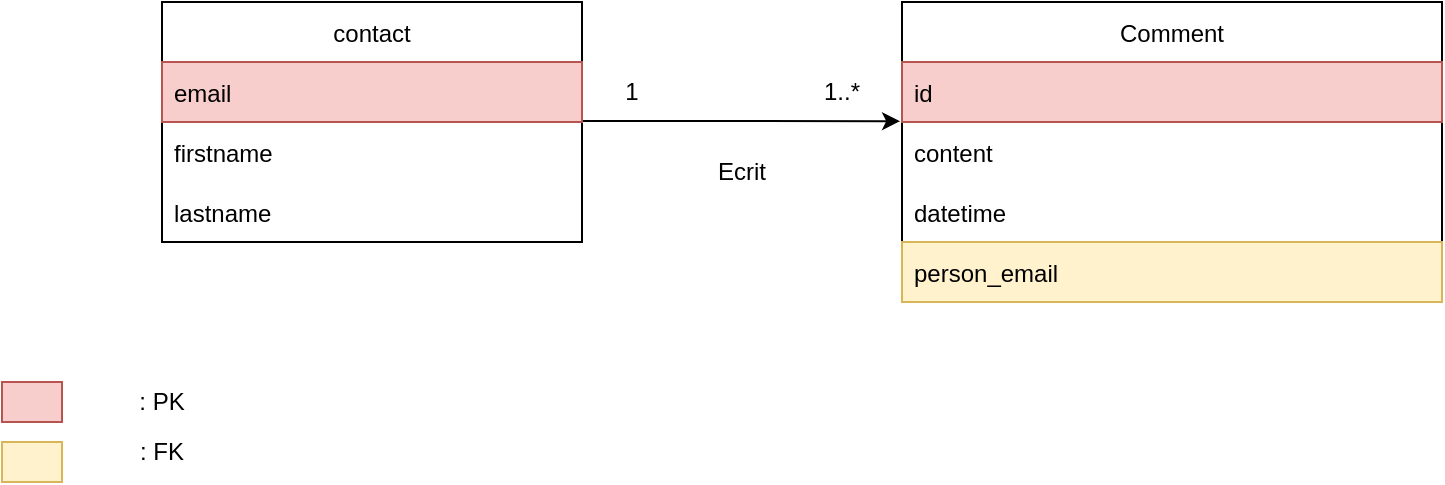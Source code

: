 <mxfile version="20.0.3" type="device"><diagram id="6kMX5MxO5EVJVeOgItiG" name="Page-1"><mxGraphModel dx="730" dy="737" grid="1" gridSize="10" guides="1" tooltips="1" connect="1" arrows="1" fold="1" page="1" pageScale="1" pageWidth="827" pageHeight="1169" math="0" shadow="0"><root><mxCell id="0"/><mxCell id="1" parent="0"/><mxCell id="2e0rfuoHAIFO42gHlhrk-4" value="" style="endArrow=classic;html=1;rounded=0;exitX=1.004;exitY=0.179;exitDx=0;exitDy=0;exitPerimeter=0;" edge="1" parent="1"><mxGeometry relative="1" as="geometry"><mxPoint x="320.0" y="179.5" as="sourcePoint"/><mxPoint x="479.04" y="179.59" as="targetPoint"/></mxGeometry></mxCell><mxCell id="2e0rfuoHAIFO42gHlhrk-7" value="Ecrit" style="text;html=1;strokeColor=none;fillColor=none;align=center;verticalAlign=middle;whiteSpace=wrap;rounded=0;fontSize=12;" vertex="1" parent="1"><mxGeometry x="370" y="190" width="60" height="30" as="geometry"/></mxCell><mxCell id="2e0rfuoHAIFO42gHlhrk-9" value="contact" style="swimlane;fontStyle=0;childLayout=stackLayout;horizontal=1;startSize=30;horizontalStack=0;resizeParent=1;resizeParentMax=0;resizeLast=0;collapsible=1;marginBottom=0;fontSize=12;" vertex="1" parent="1"><mxGeometry x="110" y="120" width="210" height="120" as="geometry"/></mxCell><mxCell id="2e0rfuoHAIFO42gHlhrk-10" value="email" style="text;strokeColor=#b85450;fillColor=#f8cecc;align=left;verticalAlign=middle;spacingLeft=4;spacingRight=4;overflow=hidden;points=[[0,0.5],[1,0.5]];portConstraint=eastwest;rotatable=0;fontSize=12;" vertex="1" parent="2e0rfuoHAIFO42gHlhrk-9"><mxGeometry y="30" width="210" height="30" as="geometry"/></mxCell><mxCell id="2e0rfuoHAIFO42gHlhrk-11" value="firstname" style="text;strokeColor=none;fillColor=none;align=left;verticalAlign=middle;spacingLeft=4;spacingRight=4;overflow=hidden;points=[[0,0.5],[1,0.5]];portConstraint=eastwest;rotatable=0;fontSize=12;" vertex="1" parent="2e0rfuoHAIFO42gHlhrk-9"><mxGeometry y="60" width="210" height="30" as="geometry"/></mxCell><mxCell id="2e0rfuoHAIFO42gHlhrk-12" value="lastname" style="text;strokeColor=none;fillColor=none;align=left;verticalAlign=middle;spacingLeft=4;spacingRight=4;overflow=hidden;points=[[0,0.5],[1,0.5]];portConstraint=eastwest;rotatable=0;fontSize=12;" vertex="1" parent="2e0rfuoHAIFO42gHlhrk-9"><mxGeometry y="90" width="210" height="30" as="geometry"/></mxCell><mxCell id="2e0rfuoHAIFO42gHlhrk-13" value="Comment" style="swimlane;fontStyle=0;childLayout=stackLayout;horizontal=1;startSize=30;horizontalStack=0;resizeParent=1;resizeParentMax=0;resizeLast=0;collapsible=1;marginBottom=0;fontSize=12;" vertex="1" parent="1"><mxGeometry x="480" y="120" width="270" height="150" as="geometry"/></mxCell><mxCell id="2e0rfuoHAIFO42gHlhrk-14" value="id" style="text;strokeColor=#b85450;fillColor=#f8cecc;align=left;verticalAlign=middle;spacingLeft=4;spacingRight=4;overflow=hidden;points=[[0,0.5],[1,0.5]];portConstraint=eastwest;rotatable=0;fontSize=12;" vertex="1" parent="2e0rfuoHAIFO42gHlhrk-13"><mxGeometry y="30" width="270" height="30" as="geometry"/></mxCell><mxCell id="2e0rfuoHAIFO42gHlhrk-15" value="content" style="text;strokeColor=none;fillColor=none;align=left;verticalAlign=middle;spacingLeft=4;spacingRight=4;overflow=hidden;points=[[0,0.5],[1,0.5]];portConstraint=eastwest;rotatable=0;fontSize=12;" vertex="1" parent="2e0rfuoHAIFO42gHlhrk-13"><mxGeometry y="60" width="270" height="30" as="geometry"/></mxCell><mxCell id="2e0rfuoHAIFO42gHlhrk-16" value="datetime" style="text;strokeColor=none;fillColor=none;align=left;verticalAlign=middle;spacingLeft=4;spacingRight=4;overflow=hidden;points=[[0,0.5],[1,0.5]];portConstraint=eastwest;rotatable=0;fontSize=12;" vertex="1" parent="2e0rfuoHAIFO42gHlhrk-13"><mxGeometry y="90" width="270" height="30" as="geometry"/></mxCell><mxCell id="2e0rfuoHAIFO42gHlhrk-22" value="person_email" style="text;strokeColor=#d6b656;fillColor=#fff2cc;align=left;verticalAlign=middle;spacingLeft=4;spacingRight=4;overflow=hidden;points=[[0,0.5],[1,0.5]];portConstraint=eastwest;rotatable=0;fontSize=12;" vertex="1" parent="2e0rfuoHAIFO42gHlhrk-13"><mxGeometry y="120" width="270" height="30" as="geometry"/></mxCell><mxCell id="2e0rfuoHAIFO42gHlhrk-17" value="1" style="text;html=1;strokeColor=none;fillColor=none;align=center;verticalAlign=middle;whiteSpace=wrap;rounded=0;fontSize=12;" vertex="1" parent="1"><mxGeometry x="320" y="150" width="50" height="30" as="geometry"/></mxCell><mxCell id="2e0rfuoHAIFO42gHlhrk-19" value="1..*" style="text;html=1;strokeColor=none;fillColor=none;align=center;verticalAlign=middle;whiteSpace=wrap;rounded=0;fontSize=12;" vertex="1" parent="1"><mxGeometry x="420" y="150" width="60" height="30" as="geometry"/></mxCell><mxCell id="2e0rfuoHAIFO42gHlhrk-20" value="" style="rounded=0;whiteSpace=wrap;html=1;fontSize=12;fillColor=#f8cecc;strokeColor=#b85450;" vertex="1" parent="1"><mxGeometry x="30" y="310" width="30" height="20" as="geometry"/></mxCell><mxCell id="2e0rfuoHAIFO42gHlhrk-21" value=": PK" style="text;html=1;strokeColor=none;fillColor=none;align=center;verticalAlign=middle;whiteSpace=wrap;rounded=0;fontSize=12;" vertex="1" parent="1"><mxGeometry x="80" y="305" width="60" height="30" as="geometry"/></mxCell><mxCell id="2e0rfuoHAIFO42gHlhrk-23" value="" style="rounded=0;whiteSpace=wrap;html=1;fontSize=12;fillColor=#fff2cc;strokeColor=#d6b656;" vertex="1" parent="1"><mxGeometry x="30" y="340" width="30" height="20" as="geometry"/></mxCell><mxCell id="2e0rfuoHAIFO42gHlhrk-24" value=": FK" style="text;html=1;strokeColor=none;fillColor=none;align=center;verticalAlign=middle;whiteSpace=wrap;rounded=0;fontSize=12;" vertex="1" parent="1"><mxGeometry x="80" y="330" width="60" height="30" as="geometry"/></mxCell></root></mxGraphModel></diagram></mxfile>